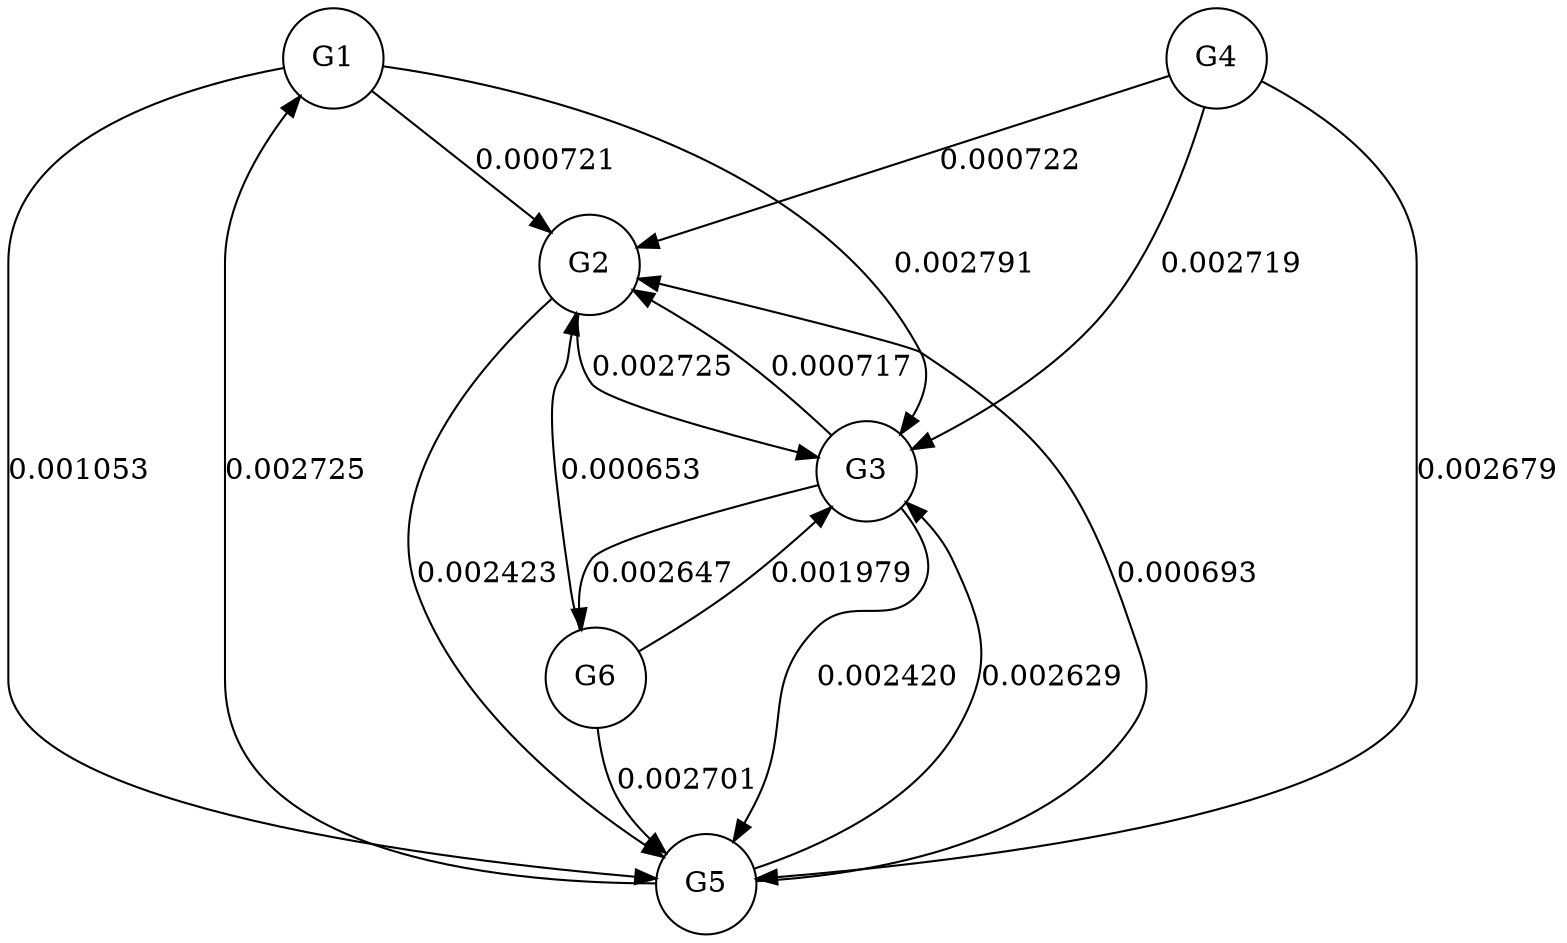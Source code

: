digraph finite_state_machine {
node [shape = circle]
G1 -> G2 [ label = "0.000721" ]
G1 -> G3 [ label = "0.002791" ]
G1 -> G5 [ label = "0.001053" ]
G2 -> G3 [ label = "0.002725" ]
G2 -> G5 [ label = "0.002423" ]
G3 -> G2 [ label = "0.000717" ]
G3 -> G5 [ label = "0.002420" ]
G3 -> G6 [ label = "0.002647" ]
G4 -> G2 [ label = "0.000722" ]
G4 -> G3 [ label = "0.002719" ]
G4 -> G5 [ label = "0.002679" ]
G5 -> G1 [ label = "0.002725" ]
G5 -> G2 [ label = "0.000693" ]
G5 -> G3 [ label = "0.002629" ]
G6 -> G2 [ label = "0.000653" ]
G6 -> G3 [ label = "0.001979" ]
G6 -> G5 [ label = "0.002701" ]
}